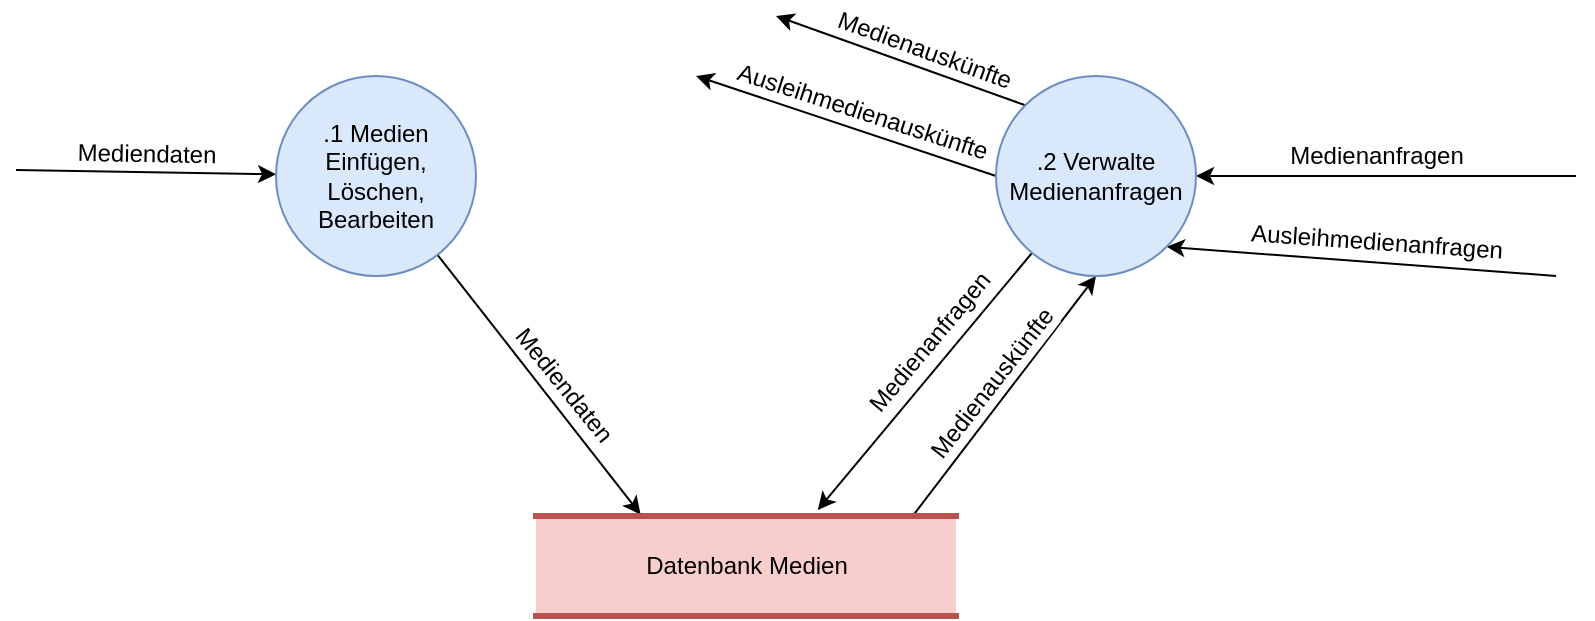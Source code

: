 <mxfile version="12.3.5" type="device" pages="1"><diagram id="OhtveZaxnsYeAy0jrxy9" name="Page-1"><mxGraphModel dx="2062" dy="1105" grid="1" gridSize="10" guides="1" tooltips="1" connect="1" arrows="1" fold="1" page="1" pageScale="1" pageWidth="1169" pageHeight="827" math="0" shadow="0"><root><mxCell id="0"/><mxCell id="1" parent="0"/><mxCell id="cL-y6Toq04LQQbvoHR6i-7" style="rounded=0;orthogonalLoop=1;jettySize=auto;html=1;entryX=0.249;entryY=-0.015;entryDx=0;entryDy=0;entryPerimeter=0;startArrow=none;startFill=0;" parent="1" source="cL-y6Toq04LQQbvoHR6i-1" target="cL-y6Toq04LQQbvoHR6i-2" edge="1"><mxGeometry relative="1" as="geometry"/></mxCell><mxCell id="cL-y6Toq04LQQbvoHR6i-35" value="Mediendaten" style="text;html=1;align=center;verticalAlign=middle;resizable=0;points=[];;labelBackgroundColor=#ffffff;rotation=51;" parent="cL-y6Toq04LQQbvoHR6i-7" vertex="1" connectable="0"><mxGeometry x="-0.212" y="1" relative="1" as="geometry"><mxPoint x="22" y="13.5" as="offset"/></mxGeometry></mxCell><mxCell id="cL-y6Toq04LQQbvoHR6i-33" style="edgeStyle=none;rounded=0;orthogonalLoop=1;jettySize=auto;html=1;startArrow=classic;startFill=1;endArrow=none;endFill=0;" parent="1" source="cL-y6Toq04LQQbvoHR6i-1" edge="1"><mxGeometry relative="1" as="geometry"><mxPoint x="240" y="227" as="targetPoint"/></mxGeometry></mxCell><mxCell id="cL-y6Toq04LQQbvoHR6i-34" value="Mediendaten" style="text;html=1;align=center;verticalAlign=middle;resizable=0;points=[];;labelBackgroundColor=#ffffff;rotation=1;" parent="cL-y6Toq04LQQbvoHR6i-33" vertex="1" connectable="0"><mxGeometry x="0.467" y="1" relative="1" as="geometry"><mxPoint x="30" y="-10" as="offset"/></mxGeometry></mxCell><mxCell id="cL-y6Toq04LQQbvoHR6i-1" value=".1 Medien Einfügen, Löschen, Bearbeiten" style="ellipse;whiteSpace=wrap;html=1;aspect=fixed;fillColor=#dae8fc;strokeColor=#6c8ebf;strokeWidth=1;" parent="1" vertex="1"><mxGeometry x="370" y="180" width="100" height="100" as="geometry"/></mxCell><mxCell id="cL-y6Toq04LQQbvoHR6i-18" style="edgeStyle=none;rounded=0;orthogonalLoop=1;jettySize=auto;html=1;exitX=0.886;exitY=0.06;exitDx=0;exitDy=0;entryX=0.5;entryY=1;entryDx=0;entryDy=0;startArrow=none;startFill=0;exitPerimeter=0;" parent="1" source="cL-y6Toq04LQQbvoHR6i-2" target="cL-y6Toq04LQQbvoHR6i-5" edge="1"><mxGeometry relative="1" as="geometry"/></mxCell><mxCell id="cL-y6Toq04LQQbvoHR6i-20" value="Medienauskünfte" style="text;html=1;align=center;verticalAlign=middle;resizable=0;points=[];;labelBackgroundColor=#ffffff;rotation=308;" parent="cL-y6Toq04LQQbvoHR6i-18" vertex="1" connectable="0"><mxGeometry x="-0.441" y="-2" relative="1" as="geometry"><mxPoint x="13.5" y="-35.5" as="offset"/></mxGeometry></mxCell><mxCell id="cL-y6Toq04LQQbvoHR6i-2" value="Datenbank Medien" style="html=1;dashed=0;whitespace=wrap;shape=partialRectangle;right=0;left=0;fillColor=#f8cecc;strokeColor=#b85450;strokeWidth=3;" parent="1" vertex="1"><mxGeometry x="500" y="400" width="210" height="50" as="geometry"/></mxCell><mxCell id="cL-y6Toq04LQQbvoHR6i-17" style="edgeStyle=none;rounded=0;orthogonalLoop=1;jettySize=auto;html=1;entryX=0.671;entryY=-0.06;entryDx=0;entryDy=0;entryPerimeter=0;" parent="1" source="cL-y6Toq04LQQbvoHR6i-5" target="cL-y6Toq04LQQbvoHR6i-2" edge="1"><mxGeometry relative="1" as="geometry"/></mxCell><mxCell id="cL-y6Toq04LQQbvoHR6i-19" value="Medienanfragen" style="text;html=1;align=center;verticalAlign=middle;resizable=0;points=[];;labelBackgroundColor=#ffffff;rotation=310;" parent="cL-y6Toq04LQQbvoHR6i-17" vertex="1" connectable="0"><mxGeometry x="-0.3" y="1" relative="1" as="geometry"><mxPoint x="-14.5" y="-0.5" as="offset"/></mxGeometry></mxCell><mxCell id="cL-y6Toq04LQQbvoHR6i-23" style="edgeStyle=none;rounded=0;orthogonalLoop=1;jettySize=auto;html=1;exitX=1;exitY=0.5;exitDx=0;exitDy=0;startArrow=classic;startFill=1;endArrow=none;endFill=0;" parent="1" source="cL-y6Toq04LQQbvoHR6i-5" edge="1"><mxGeometry relative="1" as="geometry"><mxPoint x="1020" y="230" as="targetPoint"/></mxGeometry></mxCell><mxCell id="cL-y6Toq04LQQbvoHR6i-24" value="Medienanfragen" style="text;html=1;align=center;verticalAlign=middle;resizable=0;points=[];;labelBackgroundColor=#ffffff;" parent="cL-y6Toq04LQQbvoHR6i-23" vertex="1" connectable="0"><mxGeometry x="-0.274" y="-1" relative="1" as="geometry"><mxPoint x="21" y="-11" as="offset"/></mxGeometry></mxCell><mxCell id="cL-y6Toq04LQQbvoHR6i-25" style="edgeStyle=none;rounded=0;orthogonalLoop=1;jettySize=auto;html=1;exitX=1;exitY=1;exitDx=0;exitDy=0;startArrow=classic;startFill=1;endArrow=none;endFill=0;" parent="1" source="cL-y6Toq04LQQbvoHR6i-5" edge="1"><mxGeometry relative="1" as="geometry"><mxPoint x="1010" y="280" as="targetPoint"/></mxGeometry></mxCell><mxCell id="cL-y6Toq04LQQbvoHR6i-27" value="Ausleihmedienanfragen" style="text;html=1;align=center;verticalAlign=middle;resizable=0;points=[];;labelBackgroundColor=#ffffff;rotation=4;" parent="cL-y6Toq04LQQbvoHR6i-25" vertex="1" connectable="0"><mxGeometry x="-0.356" y="-1" relative="1" as="geometry"><mxPoint x="42" y="-8" as="offset"/></mxGeometry></mxCell><mxCell id="cL-y6Toq04LQQbvoHR6i-28" style="edgeStyle=none;rounded=0;orthogonalLoop=1;jettySize=auto;html=1;exitX=0;exitY=0;exitDx=0;exitDy=0;startArrow=none;startFill=0;endArrow=classic;endFill=1;" parent="1" source="cL-y6Toq04LQQbvoHR6i-5" edge="1"><mxGeometry relative="1" as="geometry"><mxPoint x="620" y="150" as="targetPoint"/></mxGeometry></mxCell><mxCell id="cL-y6Toq04LQQbvoHR6i-31" value="Medienauskünfte" style="text;html=1;align=center;verticalAlign=middle;resizable=0;points=[];;labelBackgroundColor=#ffffff;rotation=20;" parent="cL-y6Toq04LQQbvoHR6i-28" vertex="1" connectable="0"><mxGeometry x="-0.53" y="-1" relative="1" as="geometry"><mxPoint x="-22" y="-16.5" as="offset"/></mxGeometry></mxCell><mxCell id="cL-y6Toq04LQQbvoHR6i-30" style="edgeStyle=none;rounded=0;orthogonalLoop=1;jettySize=auto;html=1;exitX=0;exitY=0.5;exitDx=0;exitDy=0;startArrow=none;startFill=0;endArrow=classic;endFill=1;" parent="1" source="cL-y6Toq04LQQbvoHR6i-5" edge="1"><mxGeometry relative="1" as="geometry"><mxPoint x="580" y="180" as="targetPoint"/></mxGeometry></mxCell><mxCell id="cL-y6Toq04LQQbvoHR6i-32" value="Ausleihmedienauskünfte" style="text;html=1;align=center;verticalAlign=middle;resizable=0;points=[];;labelBackgroundColor=#ffffff;rotation=18;" parent="cL-y6Toq04LQQbvoHR6i-30" vertex="1" connectable="0"><mxGeometry x="0.42" y="3" relative="1" as="geometry"><mxPoint x="41" as="offset"/></mxGeometry></mxCell><mxCell id="cL-y6Toq04LQQbvoHR6i-5" value=".2 Verwalte Medienanfragen" style="ellipse;whiteSpace=wrap;html=1;aspect=fixed;fillColor=#dae8fc;strokeColor=#6c8ebf;strokeWidth=1;" parent="1" vertex="1"><mxGeometry x="730" y="180" width="100" height="100" as="geometry"/></mxCell></root></mxGraphModel></diagram></mxfile>